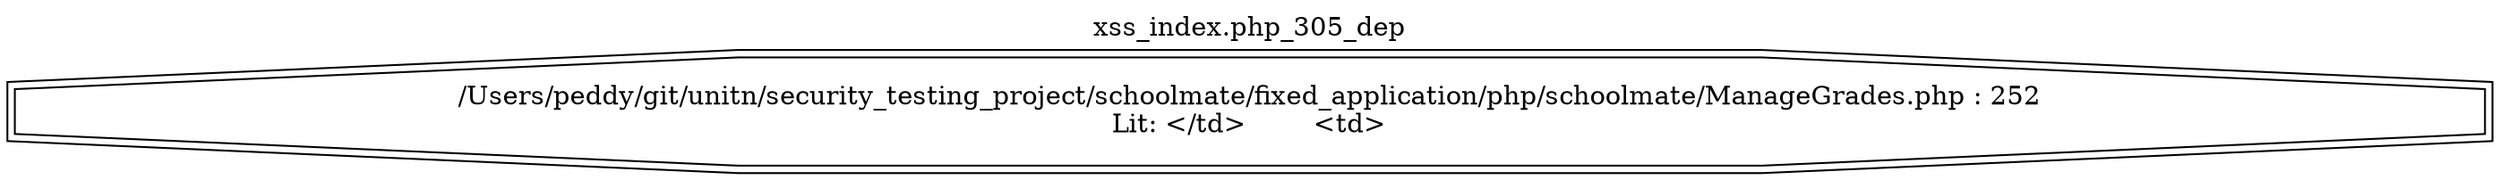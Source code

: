 digraph cfg {
  label="xss_index.php_305_dep";
  labelloc=t;
  n1 [shape=doubleoctagon, label="/Users/peddy/git/unitn/security_testing_project/schoolmate/fixed_application/php/schoolmate/ManageGrades.php : 252\nLit: </td>	<td>\n"];
}

